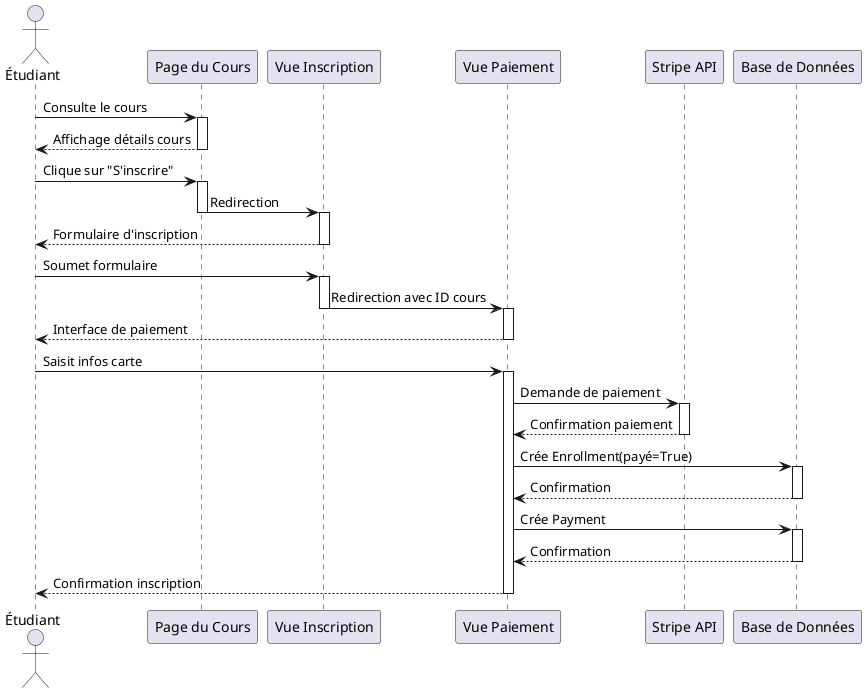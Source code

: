 @startuml
actor Étudiant
participant "Page du Cours" as Page
participant "Vue Inscription" as InscriptionView
participant "Vue Paiement" as PaiementView
participant "Stripe API" as Stripe
participant "Base de Données" as DB

Étudiant -> Page: Consulte le cours
activate Page
Page --> Étudiant: Affichage détails cours
deactivate Page

Étudiant -> Page: Clique sur "S'inscrire"
activate Page
Page -> InscriptionView: Redirection
deactivate Page

activate InscriptionView
InscriptionView --> Étudiant: Formulaire d'inscription
deactivate InscriptionView

Étudiant -> InscriptionView: Soumet formulaire
activate InscriptionView
InscriptionView -> PaiementView: Redirection avec ID cours
deactivate InscriptionView

activate PaiementView
PaiementView --> Étudiant: Interface de paiement
deactivate PaiementView

Étudiant -> PaiementView: Saisit infos carte
activate PaiementView
PaiementView -> Stripe: Demande de paiement
activate Stripe

Stripe --> PaiementView: Confirmation paiement
deactivate Stripe

PaiementView -> DB: Crée Enrollment(payé=True)
activate DB
DB --> PaiementView: Confirmation
deactivate DB

PaiementView -> DB: Crée Payment
activate DB
DB --> PaiementView: Confirmation
deactivate DB

PaiementView --> Étudiant: Confirmation inscription
deactivate PaiementView

@enduml 